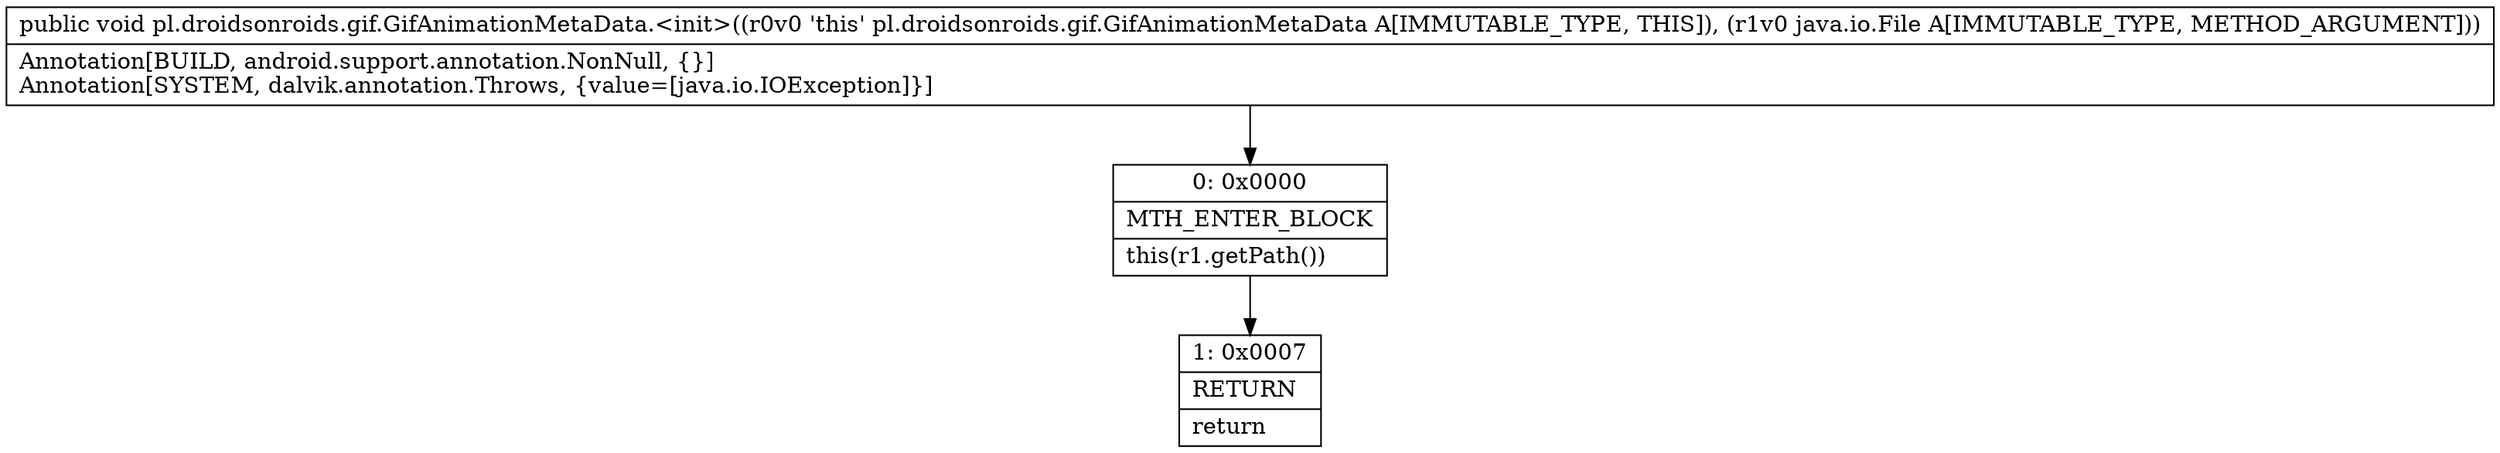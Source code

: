 digraph "CFG forpl.droidsonroids.gif.GifAnimationMetaData.\<init\>(Ljava\/io\/File;)V" {
Node_0 [shape=record,label="{0\:\ 0x0000|MTH_ENTER_BLOCK\l|this(r1.getPath())\l}"];
Node_1 [shape=record,label="{1\:\ 0x0007|RETURN\l|return\l}"];
MethodNode[shape=record,label="{public void pl.droidsonroids.gif.GifAnimationMetaData.\<init\>((r0v0 'this' pl.droidsonroids.gif.GifAnimationMetaData A[IMMUTABLE_TYPE, THIS]), (r1v0 java.io.File A[IMMUTABLE_TYPE, METHOD_ARGUMENT]))  | Annotation[BUILD, android.support.annotation.NonNull, \{\}]\lAnnotation[SYSTEM, dalvik.annotation.Throws, \{value=[java.io.IOException]\}]\l}"];
MethodNode -> Node_0;
Node_0 -> Node_1;
}


